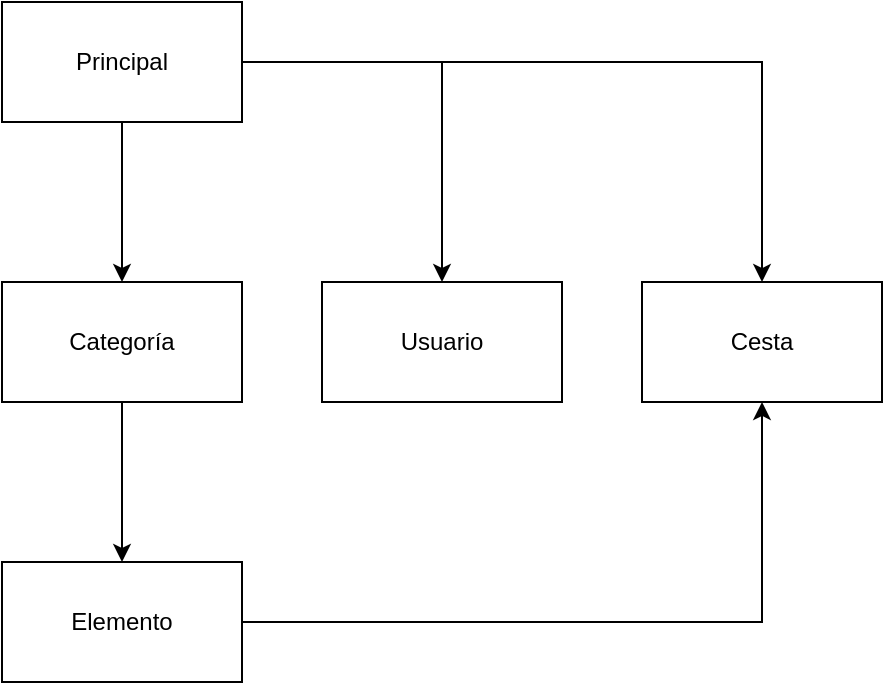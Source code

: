 <mxfile version="13.7.3" type="device"><diagram id="IHT4k2kCTGKTrA7YV96-" name="Página-1"><mxGraphModel dx="822" dy="504" grid="1" gridSize="10" guides="1" tooltips="1" connect="1" arrows="1" fold="1" page="1" pageScale="1" pageWidth="827" pageHeight="1169" math="0" shadow="0"><root><mxCell id="0"/><mxCell id="1" parent="0"/><mxCell id="TWYR5RDW-RvTeiS2bFIG-3" value="" style="edgeStyle=orthogonalEdgeStyle;rounded=0;orthogonalLoop=1;jettySize=auto;html=1;" edge="1" parent="1" source="TWYR5RDW-RvTeiS2bFIG-1" target="TWYR5RDW-RvTeiS2bFIG-2"><mxGeometry relative="1" as="geometry"/></mxCell><mxCell id="TWYR5RDW-RvTeiS2bFIG-7" value="" style="edgeStyle=orthogonalEdgeStyle;rounded=0;orthogonalLoop=1;jettySize=auto;html=1;" edge="1" parent="1" source="TWYR5RDW-RvTeiS2bFIG-1" target="TWYR5RDW-RvTeiS2bFIG-6"><mxGeometry relative="1" as="geometry"/></mxCell><mxCell id="TWYR5RDW-RvTeiS2bFIG-9" value="" style="edgeStyle=orthogonalEdgeStyle;rounded=0;orthogonalLoop=1;jettySize=auto;html=1;" edge="1" parent="1" source="TWYR5RDW-RvTeiS2bFIG-1" target="TWYR5RDW-RvTeiS2bFIG-8"><mxGeometry relative="1" as="geometry"/></mxCell><mxCell id="TWYR5RDW-RvTeiS2bFIG-1" value="Principal" style="rounded=0;whiteSpace=wrap;html=1;" vertex="1" parent="1"><mxGeometry x="280" y="80" width="120" height="60" as="geometry"/></mxCell><mxCell id="TWYR5RDW-RvTeiS2bFIG-5" value="" style="edgeStyle=orthogonalEdgeStyle;rounded=0;orthogonalLoop=1;jettySize=auto;html=1;" edge="1" parent="1" source="TWYR5RDW-RvTeiS2bFIG-2" target="TWYR5RDW-RvTeiS2bFIG-4"><mxGeometry relative="1" as="geometry"/></mxCell><mxCell id="TWYR5RDW-RvTeiS2bFIG-2" value="Categoría" style="rounded=0;whiteSpace=wrap;html=1;" vertex="1" parent="1"><mxGeometry x="280" y="220" width="120" height="60" as="geometry"/></mxCell><mxCell id="TWYR5RDW-RvTeiS2bFIG-10" style="edgeStyle=orthogonalEdgeStyle;rounded=0;orthogonalLoop=1;jettySize=auto;html=1;exitX=1;exitY=0.5;exitDx=0;exitDy=0;" edge="1" parent="1" source="TWYR5RDW-RvTeiS2bFIG-4" target="TWYR5RDW-RvTeiS2bFIG-8"><mxGeometry relative="1" as="geometry"/></mxCell><mxCell id="TWYR5RDW-RvTeiS2bFIG-4" value="Elemento" style="rounded=0;whiteSpace=wrap;html=1;" vertex="1" parent="1"><mxGeometry x="280" y="360" width="120" height="60" as="geometry"/></mxCell><mxCell id="TWYR5RDW-RvTeiS2bFIG-6" value="Usuario" style="rounded=0;whiteSpace=wrap;html=1;" vertex="1" parent="1"><mxGeometry x="440" y="220" width="120" height="60" as="geometry"/></mxCell><mxCell id="TWYR5RDW-RvTeiS2bFIG-8" value="Cesta" style="rounded=0;whiteSpace=wrap;html=1;" vertex="1" parent="1"><mxGeometry x="600" y="220" width="120" height="60" as="geometry"/></mxCell></root></mxGraphModel></diagram></mxfile>